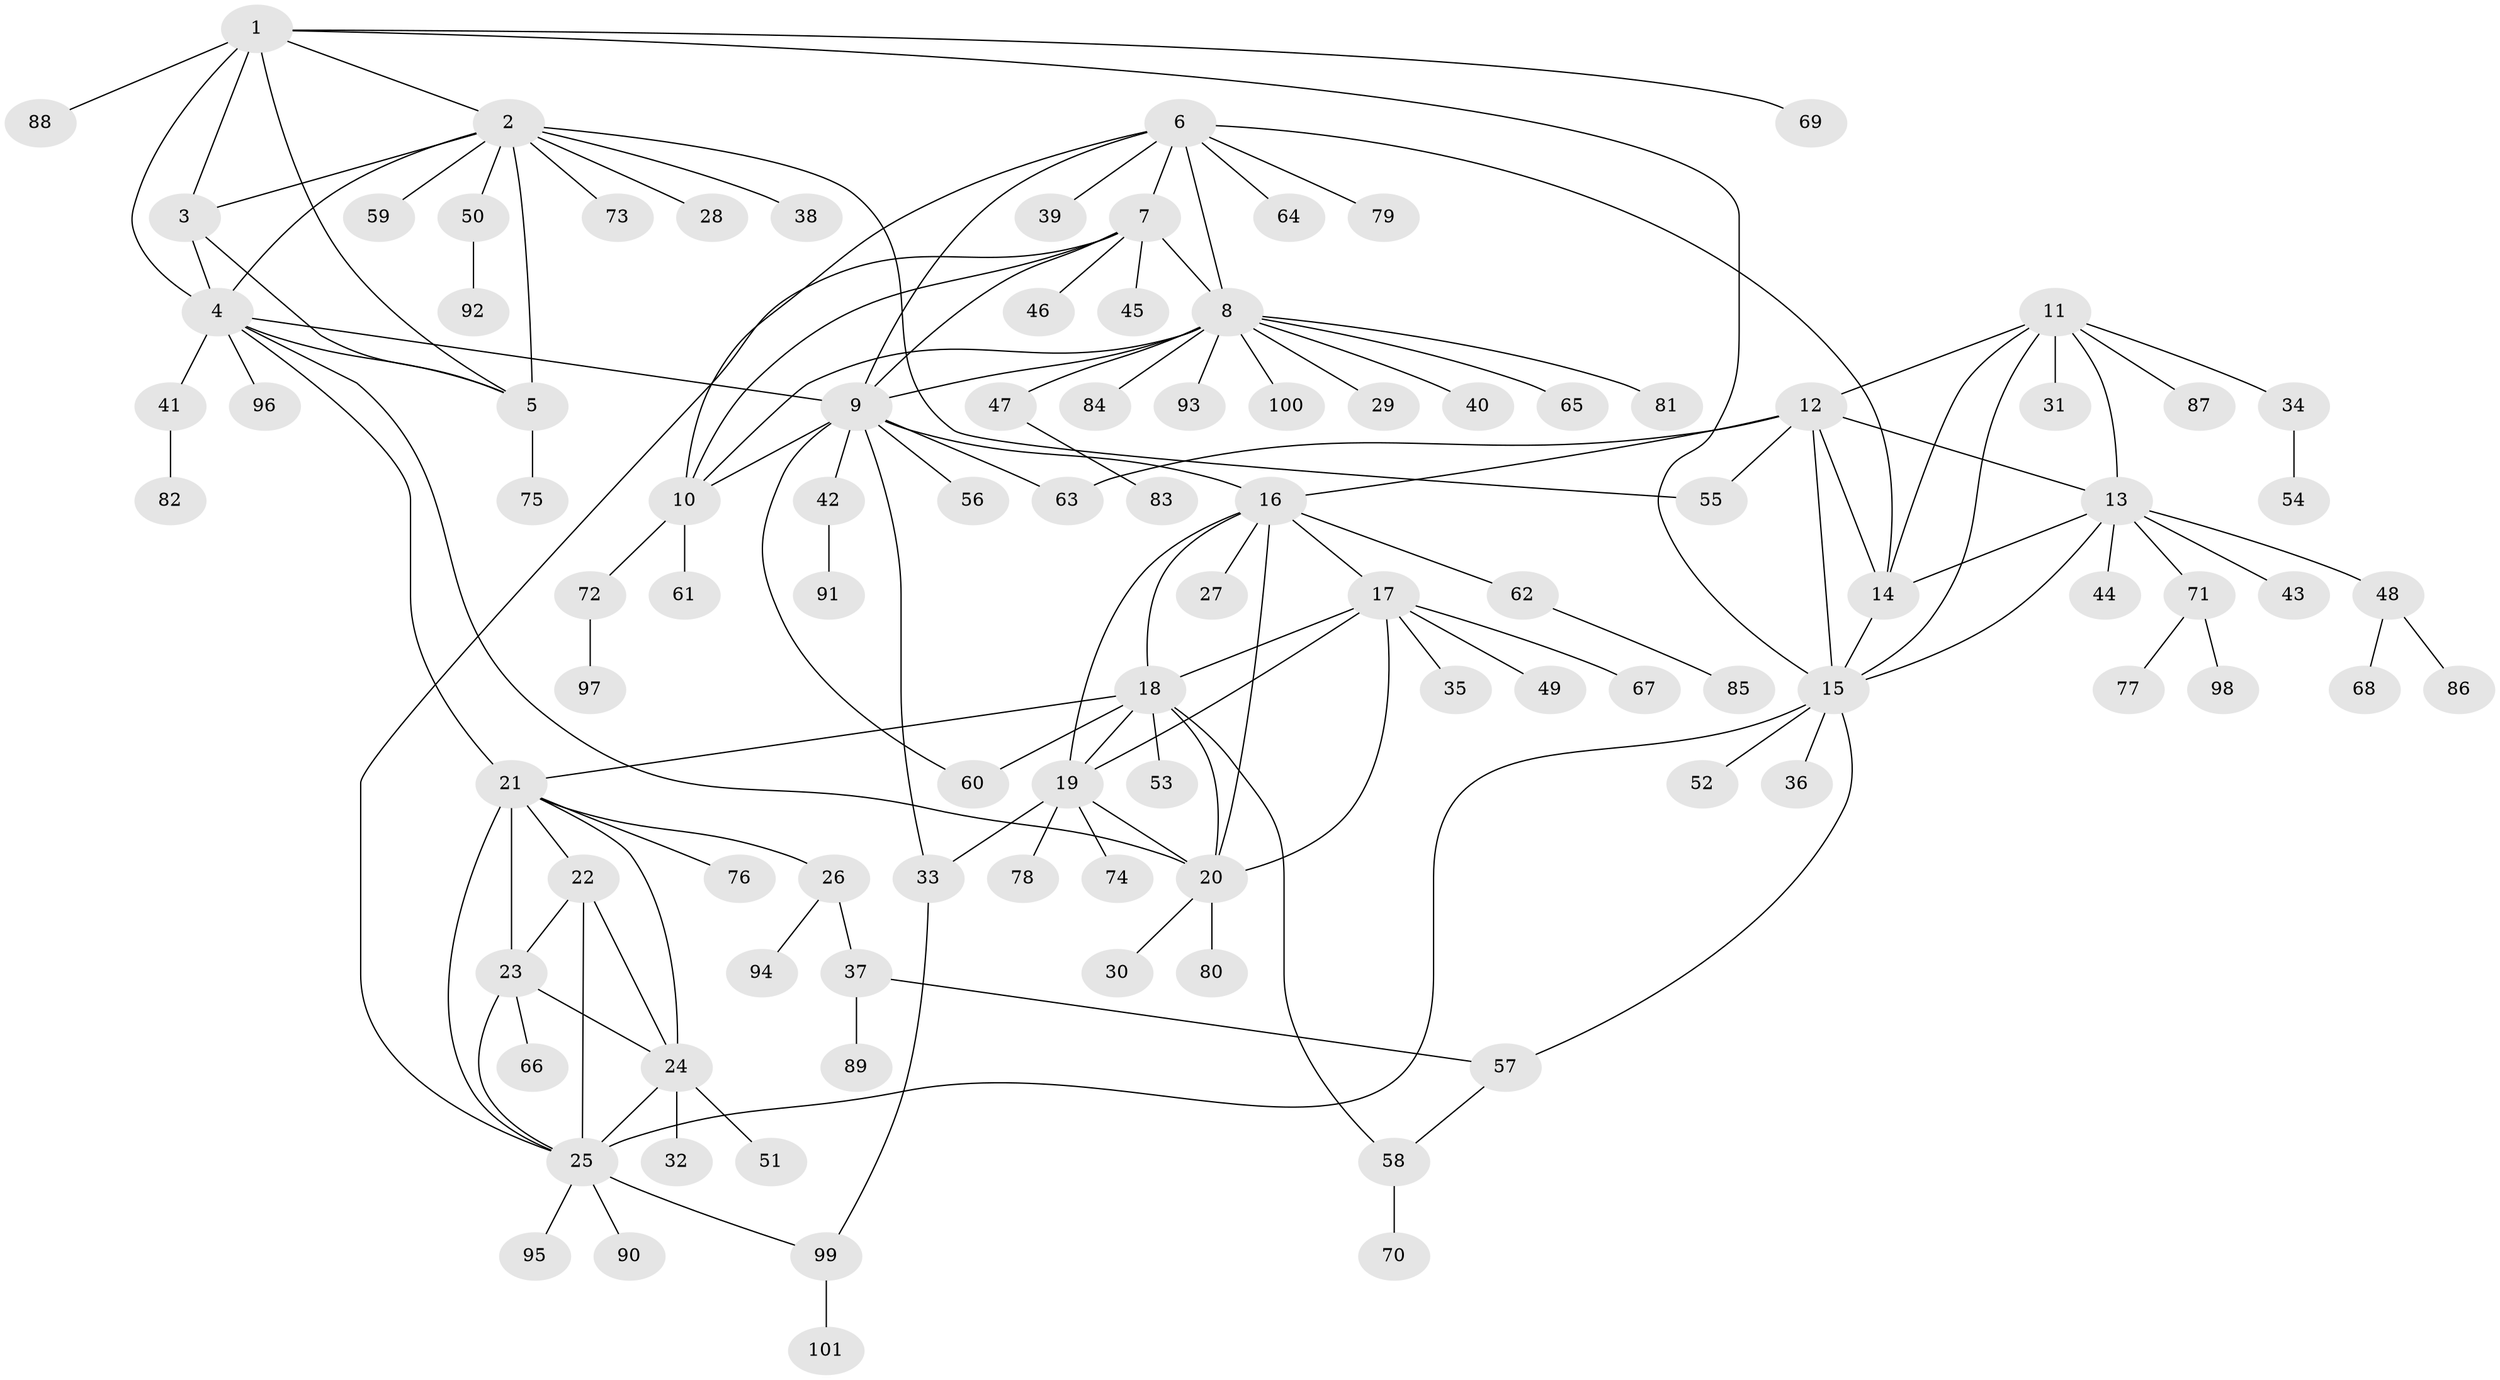 // Generated by graph-tools (version 1.1) at 2025/37/03/09/25 02:37:43]
// undirected, 101 vertices, 143 edges
graph export_dot {
graph [start="1"]
  node [color=gray90,style=filled];
  1;
  2;
  3;
  4;
  5;
  6;
  7;
  8;
  9;
  10;
  11;
  12;
  13;
  14;
  15;
  16;
  17;
  18;
  19;
  20;
  21;
  22;
  23;
  24;
  25;
  26;
  27;
  28;
  29;
  30;
  31;
  32;
  33;
  34;
  35;
  36;
  37;
  38;
  39;
  40;
  41;
  42;
  43;
  44;
  45;
  46;
  47;
  48;
  49;
  50;
  51;
  52;
  53;
  54;
  55;
  56;
  57;
  58;
  59;
  60;
  61;
  62;
  63;
  64;
  65;
  66;
  67;
  68;
  69;
  70;
  71;
  72;
  73;
  74;
  75;
  76;
  77;
  78;
  79;
  80;
  81;
  82;
  83;
  84;
  85;
  86;
  87;
  88;
  89;
  90;
  91;
  92;
  93;
  94;
  95;
  96;
  97;
  98;
  99;
  100;
  101;
  1 -- 2;
  1 -- 3;
  1 -- 4;
  1 -- 5;
  1 -- 15;
  1 -- 69;
  1 -- 88;
  2 -- 3;
  2 -- 4;
  2 -- 5;
  2 -- 28;
  2 -- 38;
  2 -- 50;
  2 -- 55;
  2 -- 59;
  2 -- 73;
  3 -- 4;
  3 -- 5;
  4 -- 5;
  4 -- 9;
  4 -- 20;
  4 -- 21;
  4 -- 41;
  4 -- 96;
  5 -- 75;
  6 -- 7;
  6 -- 8;
  6 -- 9;
  6 -- 10;
  6 -- 14;
  6 -- 39;
  6 -- 64;
  6 -- 79;
  7 -- 8;
  7 -- 9;
  7 -- 10;
  7 -- 25;
  7 -- 45;
  7 -- 46;
  8 -- 9;
  8 -- 10;
  8 -- 29;
  8 -- 40;
  8 -- 47;
  8 -- 65;
  8 -- 81;
  8 -- 84;
  8 -- 93;
  8 -- 100;
  9 -- 10;
  9 -- 16;
  9 -- 33;
  9 -- 42;
  9 -- 56;
  9 -- 60;
  9 -- 63;
  10 -- 61;
  10 -- 72;
  11 -- 12;
  11 -- 13;
  11 -- 14;
  11 -- 15;
  11 -- 31;
  11 -- 34;
  11 -- 87;
  12 -- 13;
  12 -- 14;
  12 -- 15;
  12 -- 16;
  12 -- 55;
  12 -- 63;
  13 -- 14;
  13 -- 15;
  13 -- 43;
  13 -- 44;
  13 -- 48;
  13 -- 71;
  14 -- 15;
  15 -- 25;
  15 -- 36;
  15 -- 52;
  15 -- 57;
  16 -- 17;
  16 -- 18;
  16 -- 19;
  16 -- 20;
  16 -- 27;
  16 -- 62;
  17 -- 18;
  17 -- 19;
  17 -- 20;
  17 -- 35;
  17 -- 49;
  17 -- 67;
  18 -- 19;
  18 -- 20;
  18 -- 21;
  18 -- 53;
  18 -- 58;
  18 -- 60;
  19 -- 20;
  19 -- 33;
  19 -- 74;
  19 -- 78;
  20 -- 30;
  20 -- 80;
  21 -- 22;
  21 -- 23;
  21 -- 24;
  21 -- 25;
  21 -- 26;
  21 -- 76;
  22 -- 23;
  22 -- 24;
  22 -- 25;
  23 -- 24;
  23 -- 25;
  23 -- 66;
  24 -- 25;
  24 -- 32;
  24 -- 51;
  25 -- 90;
  25 -- 95;
  25 -- 99;
  26 -- 37;
  26 -- 94;
  33 -- 99;
  34 -- 54;
  37 -- 57;
  37 -- 89;
  41 -- 82;
  42 -- 91;
  47 -- 83;
  48 -- 68;
  48 -- 86;
  50 -- 92;
  57 -- 58;
  58 -- 70;
  62 -- 85;
  71 -- 77;
  71 -- 98;
  72 -- 97;
  99 -- 101;
}
